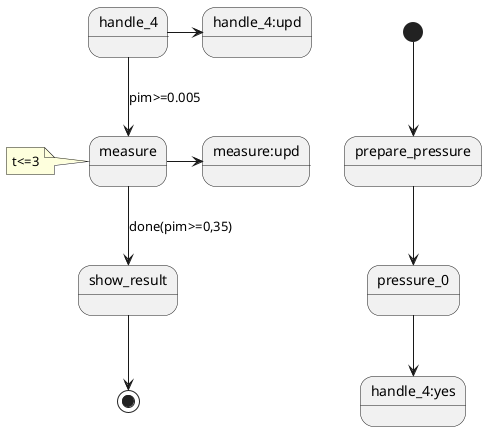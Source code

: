 @startuml
[*]-->prepare_pressure

prepare_pressure-->pressure_0
pressure_0-->handle_4:yes
handle_4->handle_4:upd
handle_4-->measure:pim>=0.005
measure->measure:upd
measure-->show_result:done(pim>=0,35)
show_result-->[*]
note left of measure:t<=3
@enduml